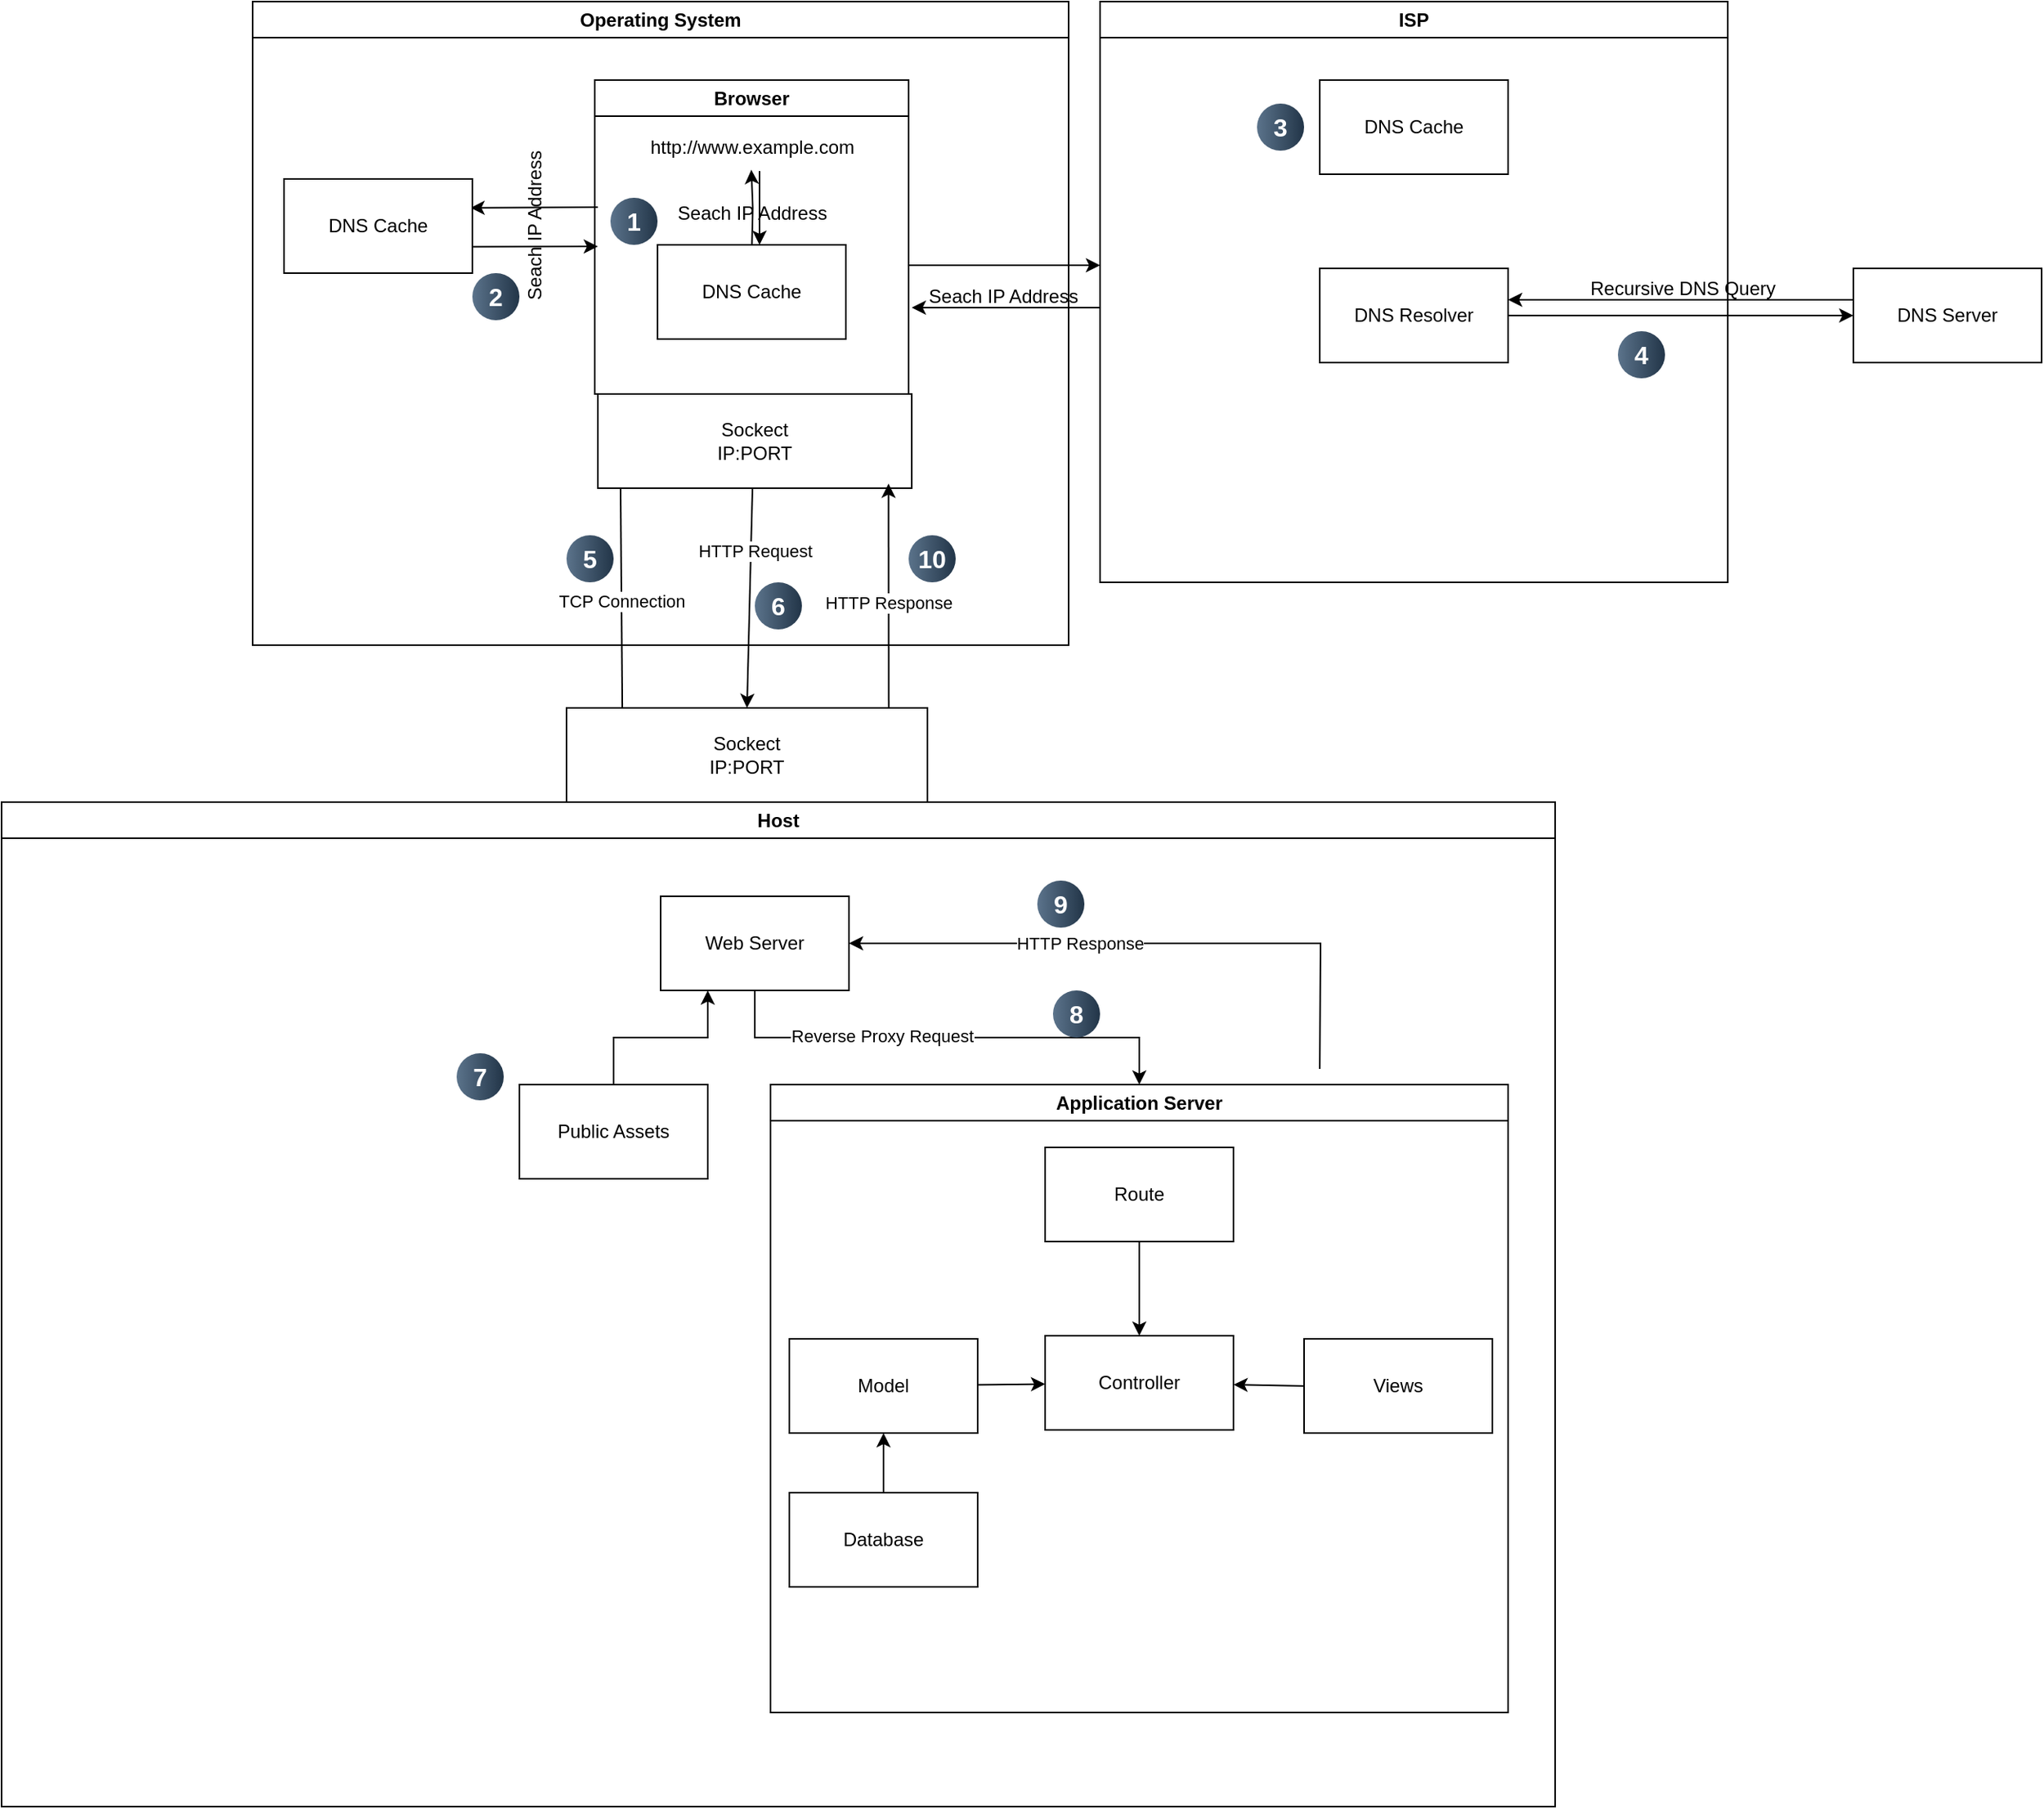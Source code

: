<mxfile version="25.0.3">
  <diagram name="Page-1" id="p4NCYNb3_NzjjV1-u7Jm">
    <mxGraphModel dx="2899" dy="1060" grid="1" gridSize="10" guides="1" tooltips="1" connect="1" arrows="1" fold="1" page="1" pageScale="1" pageWidth="850" pageHeight="1100" math="0" shadow="0">
      <root>
        <mxCell id="0" />
        <mxCell id="1" parent="0" />
        <mxCell id="5w9s_CeRoed2niJQD_rl-25" style="rounded=0;orthogonalLoop=1;jettySize=auto;html=1;endArrow=none;endFill=0;exitX=0;exitY=1;exitDx=0;exitDy=0;entryX=0.4;entryY=-0.002;entryDx=0;entryDy=0;entryPerimeter=0;" edge="1" parent="1" target="5w9s_CeRoed2niJQD_rl-3">
          <mxGeometry relative="1" as="geometry">
            <mxPoint x="254" y="400" as="sourcePoint" />
            <mxPoint x="254" y="650" as="targetPoint" />
          </mxGeometry>
        </mxCell>
        <mxCell id="5w9s_CeRoed2niJQD_rl-29" value="TCP Connection" style="edgeLabel;html=1;align=center;verticalAlign=middle;resizable=0;points=[];" vertex="1" connectable="0" parent="5w9s_CeRoed2niJQD_rl-25">
          <mxGeometry x="0.015" relative="1" as="geometry">
            <mxPoint as="offset" />
          </mxGeometry>
        </mxCell>
        <mxCell id="5w9s_CeRoed2niJQD_rl-26" style="rounded=0;orthogonalLoop=1;jettySize=auto;html=1;exitX=0.5;exitY=0;exitDx=0;exitDy=0;entryX=0.5;entryY=0;entryDx=0;entryDy=0;" edge="1" parent="1" source="5w9s_CeRoed2niJQD_rl-46" target="5w9s_CeRoed2niJQD_rl-45">
          <mxGeometry relative="1" as="geometry">
            <mxPoint x="344" y="520" as="sourcePoint" />
            <mxPoint x="338" y="590" as="targetPoint" />
          </mxGeometry>
        </mxCell>
        <mxCell id="5w9s_CeRoed2niJQD_rl-30" value="HTTP Request" style="edgeLabel;html=1;align=center;verticalAlign=middle;resizable=0;points=[];" vertex="1" connectable="0" parent="5w9s_CeRoed2niJQD_rl-26">
          <mxGeometry x="-0.03" y="2" relative="1" as="geometry">
            <mxPoint y="3" as="offset" />
          </mxGeometry>
        </mxCell>
        <mxCell id="5w9s_CeRoed2niJQD_rl-1" value="Operating System" style="swimlane;whiteSpace=wrap;html=1;" vertex="1" parent="1">
          <mxGeometry x="20" y="150" width="520" height="410" as="geometry" />
        </mxCell>
        <mxCell id="5w9s_CeRoed2niJQD_rl-12" value="" style="rounded=0;orthogonalLoop=1;jettySize=auto;html=1;entryX=0.99;entryY=0.307;entryDx=0;entryDy=0;entryPerimeter=0;" edge="1" parent="5w9s_CeRoed2niJQD_rl-1" target="5w9s_CeRoed2niJQD_rl-7">
          <mxGeometry relative="1" as="geometry">
            <mxPoint x="220" y="131" as="sourcePoint" />
            <mxPoint x="138" y="128" as="targetPoint" />
          </mxGeometry>
        </mxCell>
        <mxCell id="5w9s_CeRoed2niJQD_rl-21" style="edgeStyle=orthogonalEdgeStyle;rounded=0;orthogonalLoop=1;jettySize=auto;html=1;" edge="1" parent="5w9s_CeRoed2niJQD_rl-1">
          <mxGeometry relative="1" as="geometry">
            <mxPoint x="540" y="168" as="targetPoint" />
            <mxPoint x="418" y="168" as="sourcePoint" />
          </mxGeometry>
        </mxCell>
        <mxCell id="5w9s_CeRoed2niJQD_rl-4" value="Browser" style="swimlane;whiteSpace=wrap;html=1;" vertex="1" parent="5w9s_CeRoed2niJQD_rl-1">
          <mxGeometry x="218" y="50" width="200" height="200" as="geometry" />
        </mxCell>
        <mxCell id="5w9s_CeRoed2niJQD_rl-9" value="" style="edgeStyle=orthogonalEdgeStyle;rounded=0;orthogonalLoop=1;jettySize=auto;html=1;" edge="1" parent="5w9s_CeRoed2niJQD_rl-4">
          <mxGeometry relative="1" as="geometry">
            <mxPoint x="105" y="58" as="sourcePoint" />
            <mxPoint x="105" y="105" as="targetPoint" />
          </mxGeometry>
        </mxCell>
        <mxCell id="5w9s_CeRoed2niJQD_rl-5" value="http://www.example.com" style="text;html=1;align=center;verticalAlign=middle;resizable=0;points=[];autosize=1;strokeColor=none;fillColor=none;" vertex="1" parent="5w9s_CeRoed2niJQD_rl-4">
          <mxGeometry x="25" y="28" width="150" height="30" as="geometry" />
        </mxCell>
        <mxCell id="5w9s_CeRoed2niJQD_rl-6" value="DNS Cache" style="rounded=0;whiteSpace=wrap;html=1;" vertex="1" parent="5w9s_CeRoed2niJQD_rl-4">
          <mxGeometry x="40" y="105" width="120" height="60" as="geometry" />
        </mxCell>
        <mxCell id="5w9s_CeRoed2niJQD_rl-10" style="edgeStyle=orthogonalEdgeStyle;rounded=0;orthogonalLoop=1;jettySize=auto;html=1;entryX=0.436;entryY=0.975;entryDx=0;entryDy=0;entryPerimeter=0;exitX=0.423;exitY=0.001;exitDx=0;exitDy=0;exitPerimeter=0;" edge="1" parent="5w9s_CeRoed2niJQD_rl-4">
          <mxGeometry relative="1" as="geometry">
            <mxPoint x="100.16" y="105.0" as="sourcePoint" />
            <mxPoint x="99.8" y="57.19" as="targetPoint" />
          </mxGeometry>
        </mxCell>
        <mxCell id="5w9s_CeRoed2niJQD_rl-11" value="Seach IP Address" style="text;html=1;align=center;verticalAlign=middle;resizable=0;points=[];autosize=1;strokeColor=none;fillColor=none;" vertex="1" parent="5w9s_CeRoed2niJQD_rl-4">
          <mxGeometry x="40" y="70" width="120" height="30" as="geometry" />
        </mxCell>
        <mxCell id="5w9s_CeRoed2niJQD_rl-57" value="1" style="ellipse;whiteSpace=wrap;html=1;aspect=fixed;rotation=0;gradientColor=#223548;strokeColor=none;gradientDirection=east;fillColor=#5b738b;rounded=0;pointerEvents=0;fontFamily=Helvetica;fontSize=16;fontColor=#FFFFFF;spacingTop=4;spacingBottom=4;spacingLeft=4;spacingRight=4;points=[];fontStyle=1" vertex="1" parent="5w9s_CeRoed2niJQD_rl-4">
          <mxGeometry x="10" y="75" width="30" height="30" as="geometry" />
        </mxCell>
        <mxCell id="5w9s_CeRoed2niJQD_rl-34" style="rounded=0;orthogonalLoop=1;jettySize=auto;html=1;" edge="1" parent="5w9s_CeRoed2niJQD_rl-1">
          <mxGeometry relative="1" as="geometry">
            <mxPoint x="130" y="156.308" as="sourcePoint" />
            <mxPoint x="220" y="156" as="targetPoint" />
          </mxGeometry>
        </mxCell>
        <mxCell id="5w9s_CeRoed2niJQD_rl-7" value="DNS Cache" style="rounded=0;whiteSpace=wrap;html=1;" vertex="1" parent="5w9s_CeRoed2niJQD_rl-1">
          <mxGeometry x="20" y="113" width="120" height="60" as="geometry" />
        </mxCell>
        <mxCell id="5w9s_CeRoed2niJQD_rl-14" value="Seach IP Address" style="text;html=1;align=center;verticalAlign=middle;resizable=0;points=[];autosize=1;strokeColor=none;fillColor=none;rotation=-90;" vertex="1" parent="5w9s_CeRoed2niJQD_rl-1">
          <mxGeometry x="120" y="128" width="120" height="30" as="geometry" />
        </mxCell>
        <mxCell id="5w9s_CeRoed2niJQD_rl-23" value="Seach IP Address" style="text;html=1;align=center;verticalAlign=middle;resizable=0;points=[];autosize=1;strokeColor=none;fillColor=none;" vertex="1" parent="5w9s_CeRoed2niJQD_rl-1">
          <mxGeometry x="418" y="173" width="120" height="30" as="geometry" />
        </mxCell>
        <mxCell id="5w9s_CeRoed2niJQD_rl-46" value="&lt;div&gt;Sockect&lt;/div&gt;&lt;div&gt;IP:PORT&lt;br&gt;&lt;/div&gt;" style="rounded=0;whiteSpace=wrap;html=1;" vertex="1" parent="5w9s_CeRoed2niJQD_rl-1">
          <mxGeometry x="220" y="250" width="200" height="60" as="geometry" />
        </mxCell>
        <mxCell id="5w9s_CeRoed2niJQD_rl-58" value="2" style="ellipse;whiteSpace=wrap;html=1;aspect=fixed;rotation=0;gradientColor=#223548;strokeColor=none;gradientDirection=east;fillColor=#5b738b;rounded=0;pointerEvents=0;fontFamily=Helvetica;fontSize=16;fontColor=#FFFFFF;spacingTop=4;spacingBottom=4;spacingLeft=4;spacingRight=4;points=[];fontStyle=1" vertex="1" parent="5w9s_CeRoed2niJQD_rl-1">
          <mxGeometry x="140" y="173" width="30" height="30" as="geometry" />
        </mxCell>
        <mxCell id="5w9s_CeRoed2niJQD_rl-62" value="5" style="ellipse;whiteSpace=wrap;html=1;aspect=fixed;rotation=0;gradientColor=#223548;strokeColor=none;gradientDirection=east;fillColor=#5b738b;rounded=0;pointerEvents=0;fontFamily=Helvetica;fontSize=16;fontColor=#FFFFFF;spacingTop=4;spacingBottom=4;spacingLeft=4;spacingRight=4;points=[];fontStyle=1" vertex="1" parent="5w9s_CeRoed2niJQD_rl-1">
          <mxGeometry x="200" y="340" width="30" height="30" as="geometry" />
        </mxCell>
        <mxCell id="5w9s_CeRoed2niJQD_rl-63" value="6" style="ellipse;whiteSpace=wrap;html=1;aspect=fixed;rotation=0;gradientColor=#223548;strokeColor=none;gradientDirection=east;fillColor=#5b738b;rounded=0;pointerEvents=0;fontFamily=Helvetica;fontSize=16;fontColor=#FFFFFF;spacingTop=4;spacingBottom=4;spacingLeft=4;spacingRight=4;points=[];fontStyle=1" vertex="1" parent="5w9s_CeRoed2niJQD_rl-1">
          <mxGeometry x="320" y="370" width="30" height="30" as="geometry" />
        </mxCell>
        <mxCell id="5w9s_CeRoed2niJQD_rl-69" value="10" style="ellipse;whiteSpace=wrap;html=1;aspect=fixed;rotation=0;gradientColor=#223548;strokeColor=none;gradientDirection=east;fillColor=#5b738b;rounded=0;pointerEvents=0;fontFamily=Helvetica;fontSize=16;fontColor=#FFFFFF;spacingTop=4;spacingBottom=4;spacingLeft=4;spacingRight=4;points=[];fontStyle=1" vertex="1" parent="5w9s_CeRoed2niJQD_rl-1">
          <mxGeometry x="418" y="340" width="30" height="30" as="geometry" />
        </mxCell>
        <mxCell id="5w9s_CeRoed2niJQD_rl-22" style="rounded=0;orthogonalLoop=1;jettySize=auto;html=1;" edge="1" parent="1">
          <mxGeometry relative="1" as="geometry">
            <mxPoint x="440" y="345" as="targetPoint" />
            <mxPoint x="560" y="345" as="sourcePoint" />
          </mxGeometry>
        </mxCell>
        <mxCell id="5w9s_CeRoed2niJQD_rl-2" value="ISP" style="swimlane;whiteSpace=wrap;html=1;startSize=23;" vertex="1" parent="1">
          <mxGeometry x="560" y="150" width="400" height="370" as="geometry" />
        </mxCell>
        <mxCell id="5w9s_CeRoed2niJQD_rl-15" value="DNS Cache" style="rounded=0;whiteSpace=wrap;html=1;" vertex="1" parent="5w9s_CeRoed2niJQD_rl-2">
          <mxGeometry x="140" y="50" width="120" height="60" as="geometry" />
        </mxCell>
        <mxCell id="5w9s_CeRoed2niJQD_rl-16" value="DNS Resolver" style="rounded=0;whiteSpace=wrap;html=1;" vertex="1" parent="5w9s_CeRoed2niJQD_rl-2">
          <mxGeometry x="140" y="170" width="120" height="60" as="geometry" />
        </mxCell>
        <mxCell id="5w9s_CeRoed2niJQD_rl-60" value="4" style="ellipse;whiteSpace=wrap;html=1;aspect=fixed;rotation=0;gradientColor=#223548;strokeColor=none;gradientDirection=east;fillColor=#5b738b;rounded=0;pointerEvents=0;fontFamily=Helvetica;fontSize=16;fontColor=#FFFFFF;spacingTop=4;spacingBottom=4;spacingLeft=4;spacingRight=4;points=[];fontStyle=1" vertex="1" parent="5w9s_CeRoed2niJQD_rl-2">
          <mxGeometry x="330" y="210" width="30" height="30" as="geometry" />
        </mxCell>
        <mxCell id="5w9s_CeRoed2niJQD_rl-59" value="3" style="ellipse;whiteSpace=wrap;html=1;aspect=fixed;rotation=0;gradientColor=#223548;strokeColor=none;gradientDirection=east;fillColor=#5b738b;rounded=0;pointerEvents=0;fontFamily=Helvetica;fontSize=16;fontColor=#FFFFFF;spacingTop=4;spacingBottom=4;spacingLeft=4;spacingRight=4;points=[];fontStyle=1" vertex="1" parent="5w9s_CeRoed2niJQD_rl-2">
          <mxGeometry x="100" y="65" width="30" height="30" as="geometry" />
        </mxCell>
        <mxCell id="5w9s_CeRoed2niJQD_rl-27" style="rounded=0;orthogonalLoop=1;jettySize=auto;html=1;exitX=0.893;exitY=0.929;exitDx=0;exitDy=0;exitPerimeter=0;entryX=0.926;entryY=0.952;entryDx=0;entryDy=0;entryPerimeter=0;" edge="1" parent="1" source="5w9s_CeRoed2niJQD_rl-45" target="5w9s_CeRoed2niJQD_rl-46">
          <mxGeometry relative="1" as="geometry">
            <mxPoint x="430" y="470" as="targetPoint" />
            <mxPoint x="431.12" y="638.8" as="sourcePoint" />
          </mxGeometry>
        </mxCell>
        <mxCell id="5w9s_CeRoed2niJQD_rl-31" value="HTTP Response" style="edgeLabel;html=1;align=center;verticalAlign=middle;resizable=0;points=[];" vertex="1" connectable="0" parent="5w9s_CeRoed2niJQD_rl-27">
          <mxGeometry x="-0.029" y="1" relative="1" as="geometry">
            <mxPoint y="-26" as="offset" />
          </mxGeometry>
        </mxCell>
        <mxCell id="5w9s_CeRoed2niJQD_rl-3" value="Host" style="swimlane;whiteSpace=wrap;html=1;startSize=23;" vertex="1" parent="1">
          <mxGeometry x="-140" y="660" width="990" height="640" as="geometry" />
        </mxCell>
        <mxCell id="5w9s_CeRoed2niJQD_rl-54" style="edgeStyle=orthogonalEdgeStyle;rounded=0;orthogonalLoop=1;jettySize=auto;html=1;startArrow=classic;startFill=1;endArrow=none;endFill=0;" edge="1" parent="5w9s_CeRoed2niJQD_rl-3" source="5w9s_CeRoed2niJQD_rl-32">
          <mxGeometry relative="1" as="geometry">
            <mxPoint x="840" y="170.0" as="targetPoint" />
          </mxGeometry>
        </mxCell>
        <mxCell id="5w9s_CeRoed2niJQD_rl-55" value="HTTP Response" style="edgeLabel;html=1;align=center;verticalAlign=middle;resizable=0;points=[];" vertex="1" connectable="0" parent="5w9s_CeRoed2niJQD_rl-54">
          <mxGeometry x="-0.229" relative="1" as="geometry">
            <mxPoint as="offset" />
          </mxGeometry>
        </mxCell>
        <mxCell id="5w9s_CeRoed2niJQD_rl-32" value="Web Server" style="rounded=0;whiteSpace=wrap;html=1;" vertex="1" parent="5w9s_CeRoed2niJQD_rl-3">
          <mxGeometry x="420" y="60" width="120" height="60" as="geometry" />
        </mxCell>
        <mxCell id="5w9s_CeRoed2niJQD_rl-52" style="edgeStyle=orthogonalEdgeStyle;rounded=0;orthogonalLoop=1;jettySize=auto;html=1;entryX=0.5;entryY=1;entryDx=0;entryDy=0;startArrow=classic;startFill=1;endArrow=none;endFill=0;" edge="1" parent="5w9s_CeRoed2niJQD_rl-3" source="5w9s_CeRoed2niJQD_rl-36" target="5w9s_CeRoed2niJQD_rl-32">
          <mxGeometry relative="1" as="geometry">
            <mxPoint x="500" y="130.0" as="targetPoint" />
          </mxGeometry>
        </mxCell>
        <mxCell id="5w9s_CeRoed2niJQD_rl-53" value="Reverse Proxy Request" style="edgeLabel;html=1;align=center;verticalAlign=middle;resizable=0;points=[];" vertex="1" connectable="0" parent="5w9s_CeRoed2niJQD_rl-52">
          <mxGeometry x="0.272" y="-1" relative="1" as="geometry">
            <mxPoint as="offset" />
          </mxGeometry>
        </mxCell>
        <mxCell id="5w9s_CeRoed2niJQD_rl-36" value="Application Server" style="swimlane;whiteSpace=wrap;html=1;startSize=23;" vertex="1" parent="5w9s_CeRoed2niJQD_rl-3">
          <mxGeometry x="490" y="180" width="470" height="400" as="geometry" />
        </mxCell>
        <mxCell id="5w9s_CeRoed2niJQD_rl-51" value="" style="edgeStyle=orthogonalEdgeStyle;rounded=0;orthogonalLoop=1;jettySize=auto;html=1;" edge="1" parent="5w9s_CeRoed2niJQD_rl-36" source="5w9s_CeRoed2niJQD_rl-39" target="5w9s_CeRoed2niJQD_rl-40">
          <mxGeometry relative="1" as="geometry" />
        </mxCell>
        <mxCell id="5w9s_CeRoed2niJQD_rl-39" value="Route" style="rounded=0;whiteSpace=wrap;html=1;" vertex="1" parent="5w9s_CeRoed2niJQD_rl-36">
          <mxGeometry x="175" y="40" width="120" height="60" as="geometry" />
        </mxCell>
        <mxCell id="5w9s_CeRoed2niJQD_rl-40" value="Controller" style="rounded=0;whiteSpace=wrap;html=1;" vertex="1" parent="5w9s_CeRoed2niJQD_rl-36">
          <mxGeometry x="175" y="160" width="120" height="60" as="geometry" />
        </mxCell>
        <mxCell id="5w9s_CeRoed2niJQD_rl-50" value="" style="rounded=0;orthogonalLoop=1;jettySize=auto;html=1;exitX=0;exitY=0.5;exitDx=0;exitDy=0;" edge="1" parent="5w9s_CeRoed2niJQD_rl-36" source="5w9s_CeRoed2niJQD_rl-41" target="5w9s_CeRoed2niJQD_rl-40">
          <mxGeometry relative="1" as="geometry" />
        </mxCell>
        <mxCell id="5w9s_CeRoed2niJQD_rl-41" value="Views" style="rounded=0;whiteSpace=wrap;html=1;" vertex="1" parent="5w9s_CeRoed2niJQD_rl-36">
          <mxGeometry x="340" y="162" width="120" height="60" as="geometry" />
        </mxCell>
        <mxCell id="5w9s_CeRoed2niJQD_rl-49" value="" style="rounded=0;orthogonalLoop=1;jettySize=auto;html=1;" edge="1" parent="5w9s_CeRoed2niJQD_rl-36" source="5w9s_CeRoed2niJQD_rl-42" target="5w9s_CeRoed2niJQD_rl-40">
          <mxGeometry relative="1" as="geometry" />
        </mxCell>
        <mxCell id="5w9s_CeRoed2niJQD_rl-42" value="Model" style="rounded=0;whiteSpace=wrap;html=1;" vertex="1" parent="5w9s_CeRoed2niJQD_rl-36">
          <mxGeometry x="12" y="162" width="120" height="60" as="geometry" />
        </mxCell>
        <mxCell id="5w9s_CeRoed2niJQD_rl-48" value="" style="edgeStyle=orthogonalEdgeStyle;rounded=0;orthogonalLoop=1;jettySize=auto;html=1;" edge="1" parent="5w9s_CeRoed2niJQD_rl-36" source="5w9s_CeRoed2niJQD_rl-43" target="5w9s_CeRoed2niJQD_rl-42">
          <mxGeometry relative="1" as="geometry" />
        </mxCell>
        <mxCell id="5w9s_CeRoed2niJQD_rl-43" value="Database" style="rounded=0;whiteSpace=wrap;html=1;" vertex="1" parent="5w9s_CeRoed2niJQD_rl-36">
          <mxGeometry x="12" y="260" width="120" height="60" as="geometry" />
        </mxCell>
        <mxCell id="5w9s_CeRoed2niJQD_rl-47" style="edgeStyle=orthogonalEdgeStyle;rounded=0;orthogonalLoop=1;jettySize=auto;html=1;entryX=0.25;entryY=1;entryDx=0;entryDy=0;" edge="1" parent="5w9s_CeRoed2niJQD_rl-3" source="5w9s_CeRoed2niJQD_rl-37" target="5w9s_CeRoed2niJQD_rl-32">
          <mxGeometry relative="1" as="geometry" />
        </mxCell>
        <mxCell id="5w9s_CeRoed2niJQD_rl-37" value="Public Assets" style="rounded=0;whiteSpace=wrap;html=1;" vertex="1" parent="5w9s_CeRoed2niJQD_rl-3">
          <mxGeometry x="330" y="180" width="120" height="60" as="geometry" />
        </mxCell>
        <mxCell id="5w9s_CeRoed2niJQD_rl-64" value="7" style="ellipse;whiteSpace=wrap;html=1;aspect=fixed;rotation=0;gradientColor=#223548;strokeColor=none;gradientDirection=east;fillColor=#5b738b;rounded=0;pointerEvents=0;fontFamily=Helvetica;fontSize=16;fontColor=#FFFFFF;spacingTop=4;spacingBottom=4;spacingLeft=4;spacingRight=4;points=[];fontStyle=1" vertex="1" parent="5w9s_CeRoed2niJQD_rl-3">
          <mxGeometry x="290" y="160" width="30" height="30" as="geometry" />
        </mxCell>
        <mxCell id="5w9s_CeRoed2niJQD_rl-67" value="9" style="ellipse;whiteSpace=wrap;html=1;aspect=fixed;rotation=0;gradientColor=#223548;strokeColor=none;gradientDirection=east;fillColor=#5b738b;rounded=0;pointerEvents=0;fontFamily=Helvetica;fontSize=16;fontColor=#FFFFFF;spacingTop=4;spacingBottom=4;spacingLeft=4;spacingRight=4;points=[];fontStyle=1" vertex="1" parent="5w9s_CeRoed2niJQD_rl-3">
          <mxGeometry x="660" y="50" width="30" height="30" as="geometry" />
        </mxCell>
        <mxCell id="5w9s_CeRoed2niJQD_rl-68" value="8" style="ellipse;whiteSpace=wrap;html=1;aspect=fixed;rotation=0;gradientColor=#223548;strokeColor=none;gradientDirection=east;fillColor=#5b738b;rounded=0;pointerEvents=0;fontFamily=Helvetica;fontSize=16;fontColor=#FFFFFF;spacingTop=4;spacingBottom=4;spacingLeft=4;spacingRight=4;points=[];fontStyle=1" vertex="1" parent="5w9s_CeRoed2niJQD_rl-3">
          <mxGeometry x="670" y="120" width="30" height="30" as="geometry" />
        </mxCell>
        <mxCell id="5w9s_CeRoed2niJQD_rl-19" style="edgeStyle=orthogonalEdgeStyle;rounded=0;orthogonalLoop=1;jettySize=auto;html=1;" edge="1" parent="1" source="5w9s_CeRoed2niJQD_rl-17" target="5w9s_CeRoed2niJQD_rl-16">
          <mxGeometry relative="1" as="geometry">
            <Array as="points">
              <mxPoint x="1000" y="340" />
              <mxPoint x="1000" y="340" />
            </Array>
          </mxGeometry>
        </mxCell>
        <mxCell id="5w9s_CeRoed2niJQD_rl-17" value="DNS Server" style="rounded=0;whiteSpace=wrap;html=1;" vertex="1" parent="1">
          <mxGeometry x="1040" y="320" width="120" height="60" as="geometry" />
        </mxCell>
        <mxCell id="5w9s_CeRoed2niJQD_rl-18" style="rounded=0;orthogonalLoop=1;jettySize=auto;html=1;entryX=0;entryY=0.5;entryDx=0;entryDy=0;" edge="1" parent="1" source="5w9s_CeRoed2niJQD_rl-16" target="5w9s_CeRoed2niJQD_rl-17">
          <mxGeometry relative="1" as="geometry" />
        </mxCell>
        <mxCell id="5w9s_CeRoed2niJQD_rl-20" value="Recursive DNS Query" style="text;html=1;align=center;verticalAlign=middle;resizable=0;points=[];autosize=1;strokeColor=none;fillColor=none;" vertex="1" parent="1">
          <mxGeometry x="861" y="318" width="140" height="30" as="geometry" />
        </mxCell>
        <mxCell id="5w9s_CeRoed2niJQD_rl-45" value="&lt;div&gt;Sockect&lt;/div&gt;&lt;div&gt;IP:PORT&lt;br&gt;&lt;/div&gt;" style="rounded=0;whiteSpace=wrap;html=1;" vertex="1" parent="1">
          <mxGeometry x="220" y="600" width="230" height="60" as="geometry" />
        </mxCell>
      </root>
    </mxGraphModel>
  </diagram>
</mxfile>
